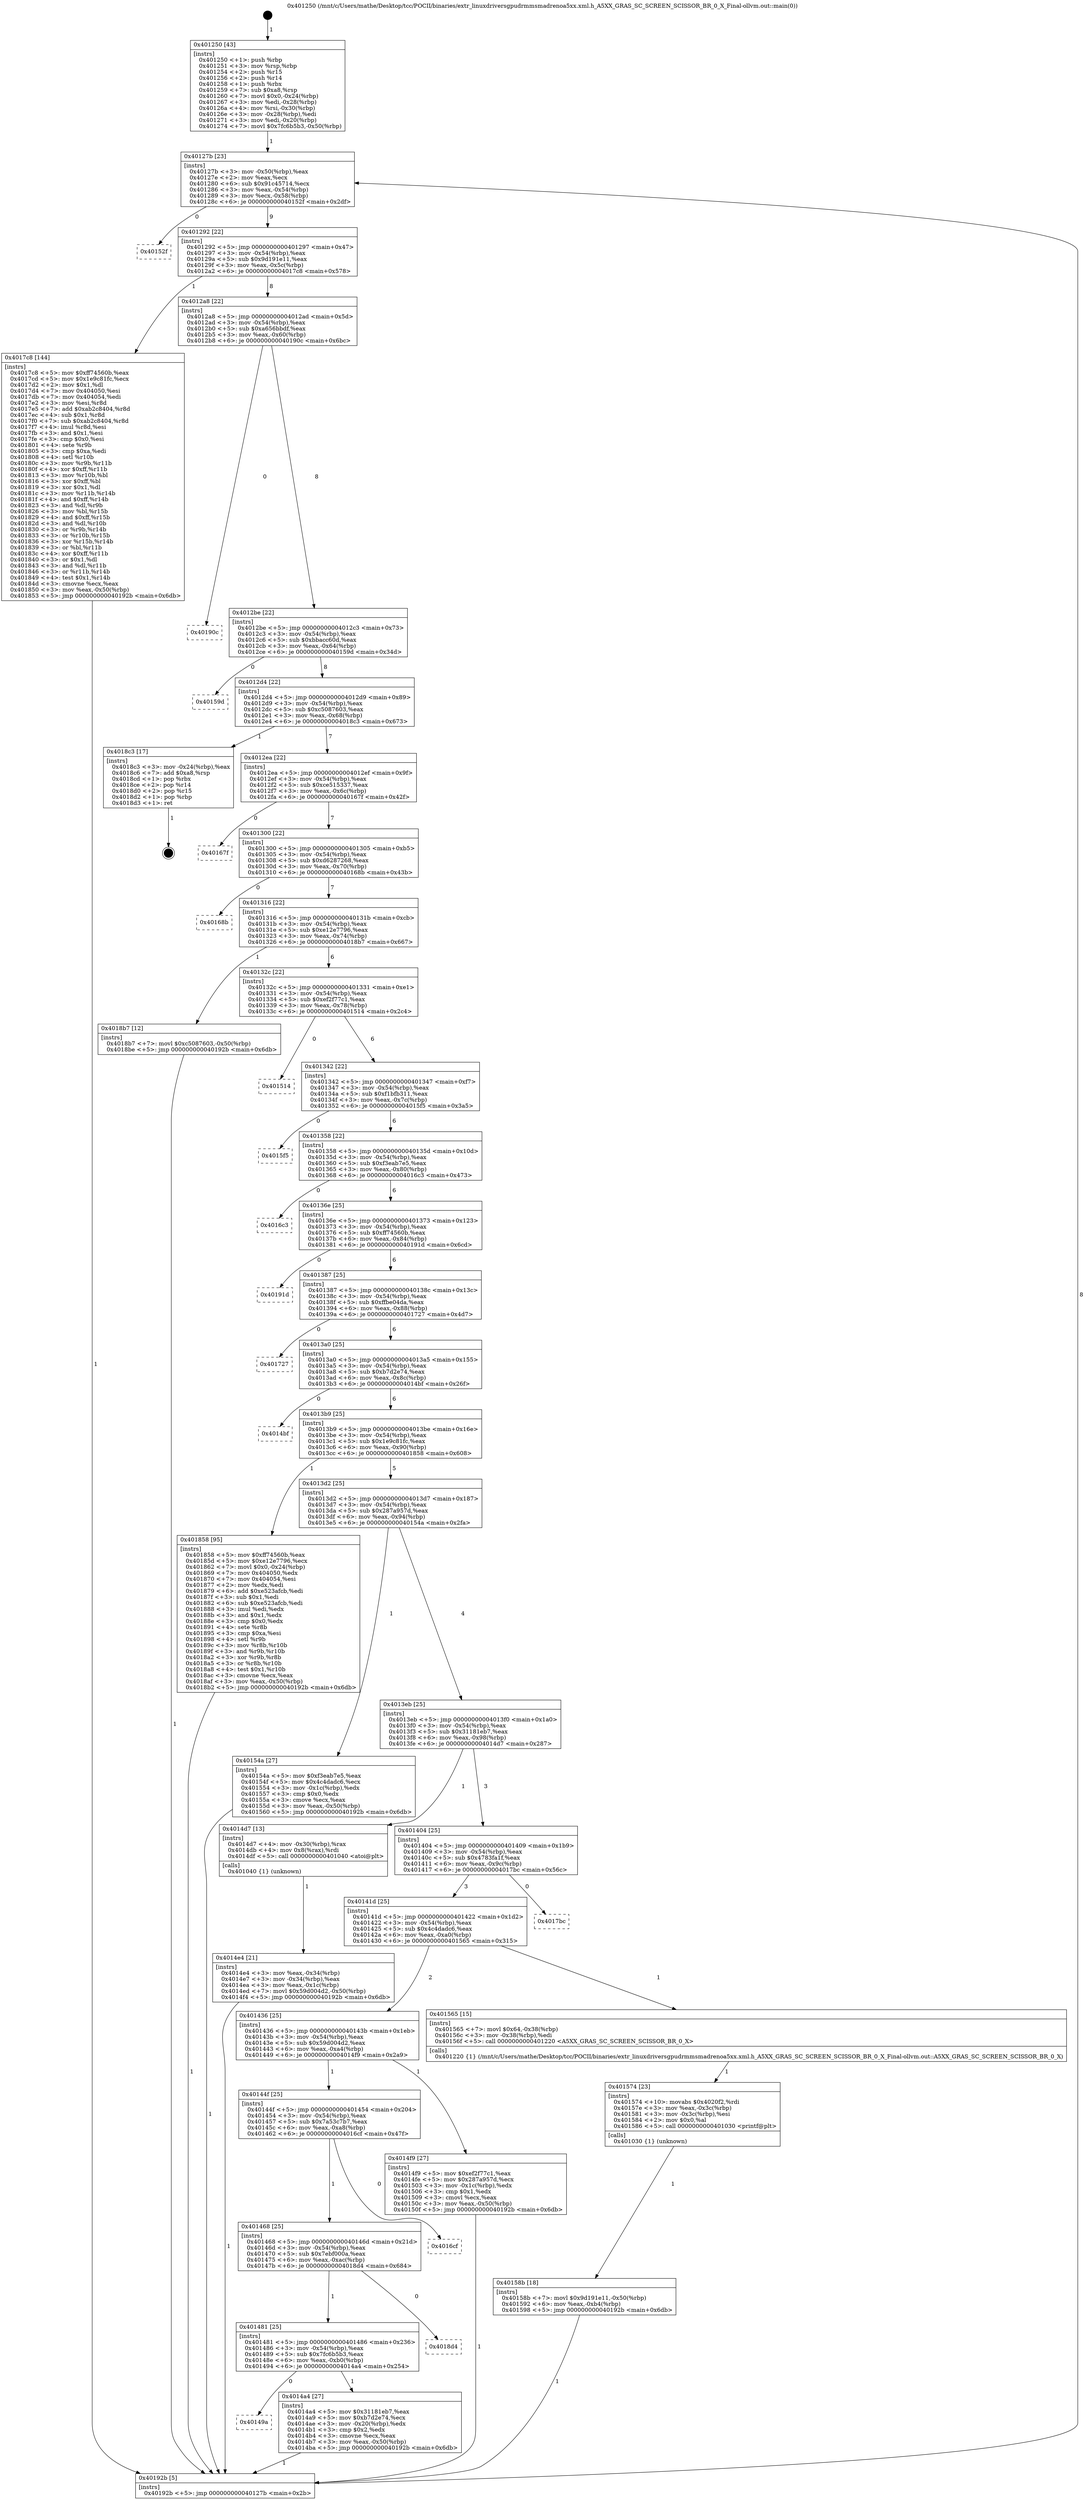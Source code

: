digraph "0x401250" {
  label = "0x401250 (/mnt/c/Users/mathe/Desktop/tcc/POCII/binaries/extr_linuxdriversgpudrmmsmadrenoa5xx.xml.h_A5XX_GRAS_SC_SCREEN_SCISSOR_BR_0_X_Final-ollvm.out::main(0))"
  labelloc = "t"
  node[shape=record]

  Entry [label="",width=0.3,height=0.3,shape=circle,fillcolor=black,style=filled]
  "0x40127b" [label="{
     0x40127b [23]\l
     | [instrs]\l
     &nbsp;&nbsp;0x40127b \<+3\>: mov -0x50(%rbp),%eax\l
     &nbsp;&nbsp;0x40127e \<+2\>: mov %eax,%ecx\l
     &nbsp;&nbsp;0x401280 \<+6\>: sub $0x91c45714,%ecx\l
     &nbsp;&nbsp;0x401286 \<+3\>: mov %eax,-0x54(%rbp)\l
     &nbsp;&nbsp;0x401289 \<+3\>: mov %ecx,-0x58(%rbp)\l
     &nbsp;&nbsp;0x40128c \<+6\>: je 000000000040152f \<main+0x2df\>\l
  }"]
  "0x40152f" [label="{
     0x40152f\l
  }", style=dashed]
  "0x401292" [label="{
     0x401292 [22]\l
     | [instrs]\l
     &nbsp;&nbsp;0x401292 \<+5\>: jmp 0000000000401297 \<main+0x47\>\l
     &nbsp;&nbsp;0x401297 \<+3\>: mov -0x54(%rbp),%eax\l
     &nbsp;&nbsp;0x40129a \<+5\>: sub $0x9d191e11,%eax\l
     &nbsp;&nbsp;0x40129f \<+3\>: mov %eax,-0x5c(%rbp)\l
     &nbsp;&nbsp;0x4012a2 \<+6\>: je 00000000004017c8 \<main+0x578\>\l
  }"]
  Exit [label="",width=0.3,height=0.3,shape=circle,fillcolor=black,style=filled,peripheries=2]
  "0x4017c8" [label="{
     0x4017c8 [144]\l
     | [instrs]\l
     &nbsp;&nbsp;0x4017c8 \<+5\>: mov $0xff74560b,%eax\l
     &nbsp;&nbsp;0x4017cd \<+5\>: mov $0x1e9c81fc,%ecx\l
     &nbsp;&nbsp;0x4017d2 \<+2\>: mov $0x1,%dl\l
     &nbsp;&nbsp;0x4017d4 \<+7\>: mov 0x404050,%esi\l
     &nbsp;&nbsp;0x4017db \<+7\>: mov 0x404054,%edi\l
     &nbsp;&nbsp;0x4017e2 \<+3\>: mov %esi,%r8d\l
     &nbsp;&nbsp;0x4017e5 \<+7\>: add $0xab2c8404,%r8d\l
     &nbsp;&nbsp;0x4017ec \<+4\>: sub $0x1,%r8d\l
     &nbsp;&nbsp;0x4017f0 \<+7\>: sub $0xab2c8404,%r8d\l
     &nbsp;&nbsp;0x4017f7 \<+4\>: imul %r8d,%esi\l
     &nbsp;&nbsp;0x4017fb \<+3\>: and $0x1,%esi\l
     &nbsp;&nbsp;0x4017fe \<+3\>: cmp $0x0,%esi\l
     &nbsp;&nbsp;0x401801 \<+4\>: sete %r9b\l
     &nbsp;&nbsp;0x401805 \<+3\>: cmp $0xa,%edi\l
     &nbsp;&nbsp;0x401808 \<+4\>: setl %r10b\l
     &nbsp;&nbsp;0x40180c \<+3\>: mov %r9b,%r11b\l
     &nbsp;&nbsp;0x40180f \<+4\>: xor $0xff,%r11b\l
     &nbsp;&nbsp;0x401813 \<+3\>: mov %r10b,%bl\l
     &nbsp;&nbsp;0x401816 \<+3\>: xor $0xff,%bl\l
     &nbsp;&nbsp;0x401819 \<+3\>: xor $0x1,%dl\l
     &nbsp;&nbsp;0x40181c \<+3\>: mov %r11b,%r14b\l
     &nbsp;&nbsp;0x40181f \<+4\>: and $0xff,%r14b\l
     &nbsp;&nbsp;0x401823 \<+3\>: and %dl,%r9b\l
     &nbsp;&nbsp;0x401826 \<+3\>: mov %bl,%r15b\l
     &nbsp;&nbsp;0x401829 \<+4\>: and $0xff,%r15b\l
     &nbsp;&nbsp;0x40182d \<+3\>: and %dl,%r10b\l
     &nbsp;&nbsp;0x401830 \<+3\>: or %r9b,%r14b\l
     &nbsp;&nbsp;0x401833 \<+3\>: or %r10b,%r15b\l
     &nbsp;&nbsp;0x401836 \<+3\>: xor %r15b,%r14b\l
     &nbsp;&nbsp;0x401839 \<+3\>: or %bl,%r11b\l
     &nbsp;&nbsp;0x40183c \<+4\>: xor $0xff,%r11b\l
     &nbsp;&nbsp;0x401840 \<+3\>: or $0x1,%dl\l
     &nbsp;&nbsp;0x401843 \<+3\>: and %dl,%r11b\l
     &nbsp;&nbsp;0x401846 \<+3\>: or %r11b,%r14b\l
     &nbsp;&nbsp;0x401849 \<+4\>: test $0x1,%r14b\l
     &nbsp;&nbsp;0x40184d \<+3\>: cmovne %ecx,%eax\l
     &nbsp;&nbsp;0x401850 \<+3\>: mov %eax,-0x50(%rbp)\l
     &nbsp;&nbsp;0x401853 \<+5\>: jmp 000000000040192b \<main+0x6db\>\l
  }"]
  "0x4012a8" [label="{
     0x4012a8 [22]\l
     | [instrs]\l
     &nbsp;&nbsp;0x4012a8 \<+5\>: jmp 00000000004012ad \<main+0x5d\>\l
     &nbsp;&nbsp;0x4012ad \<+3\>: mov -0x54(%rbp),%eax\l
     &nbsp;&nbsp;0x4012b0 \<+5\>: sub $0xa656bbdf,%eax\l
     &nbsp;&nbsp;0x4012b5 \<+3\>: mov %eax,-0x60(%rbp)\l
     &nbsp;&nbsp;0x4012b8 \<+6\>: je 000000000040190c \<main+0x6bc\>\l
  }"]
  "0x40158b" [label="{
     0x40158b [18]\l
     | [instrs]\l
     &nbsp;&nbsp;0x40158b \<+7\>: movl $0x9d191e11,-0x50(%rbp)\l
     &nbsp;&nbsp;0x401592 \<+6\>: mov %eax,-0xb4(%rbp)\l
     &nbsp;&nbsp;0x401598 \<+5\>: jmp 000000000040192b \<main+0x6db\>\l
  }"]
  "0x40190c" [label="{
     0x40190c\l
  }", style=dashed]
  "0x4012be" [label="{
     0x4012be [22]\l
     | [instrs]\l
     &nbsp;&nbsp;0x4012be \<+5\>: jmp 00000000004012c3 \<main+0x73\>\l
     &nbsp;&nbsp;0x4012c3 \<+3\>: mov -0x54(%rbp),%eax\l
     &nbsp;&nbsp;0x4012c6 \<+5\>: sub $0xbbacc60d,%eax\l
     &nbsp;&nbsp;0x4012cb \<+3\>: mov %eax,-0x64(%rbp)\l
     &nbsp;&nbsp;0x4012ce \<+6\>: je 000000000040159d \<main+0x34d\>\l
  }"]
  "0x401574" [label="{
     0x401574 [23]\l
     | [instrs]\l
     &nbsp;&nbsp;0x401574 \<+10\>: movabs $0x4020f2,%rdi\l
     &nbsp;&nbsp;0x40157e \<+3\>: mov %eax,-0x3c(%rbp)\l
     &nbsp;&nbsp;0x401581 \<+3\>: mov -0x3c(%rbp),%esi\l
     &nbsp;&nbsp;0x401584 \<+2\>: mov $0x0,%al\l
     &nbsp;&nbsp;0x401586 \<+5\>: call 0000000000401030 \<printf@plt\>\l
     | [calls]\l
     &nbsp;&nbsp;0x401030 \{1\} (unknown)\l
  }"]
  "0x40159d" [label="{
     0x40159d\l
  }", style=dashed]
  "0x4012d4" [label="{
     0x4012d4 [22]\l
     | [instrs]\l
     &nbsp;&nbsp;0x4012d4 \<+5\>: jmp 00000000004012d9 \<main+0x89\>\l
     &nbsp;&nbsp;0x4012d9 \<+3\>: mov -0x54(%rbp),%eax\l
     &nbsp;&nbsp;0x4012dc \<+5\>: sub $0xc5087603,%eax\l
     &nbsp;&nbsp;0x4012e1 \<+3\>: mov %eax,-0x68(%rbp)\l
     &nbsp;&nbsp;0x4012e4 \<+6\>: je 00000000004018c3 \<main+0x673\>\l
  }"]
  "0x4014e4" [label="{
     0x4014e4 [21]\l
     | [instrs]\l
     &nbsp;&nbsp;0x4014e4 \<+3\>: mov %eax,-0x34(%rbp)\l
     &nbsp;&nbsp;0x4014e7 \<+3\>: mov -0x34(%rbp),%eax\l
     &nbsp;&nbsp;0x4014ea \<+3\>: mov %eax,-0x1c(%rbp)\l
     &nbsp;&nbsp;0x4014ed \<+7\>: movl $0x59d004d2,-0x50(%rbp)\l
     &nbsp;&nbsp;0x4014f4 \<+5\>: jmp 000000000040192b \<main+0x6db\>\l
  }"]
  "0x4018c3" [label="{
     0x4018c3 [17]\l
     | [instrs]\l
     &nbsp;&nbsp;0x4018c3 \<+3\>: mov -0x24(%rbp),%eax\l
     &nbsp;&nbsp;0x4018c6 \<+7\>: add $0xa8,%rsp\l
     &nbsp;&nbsp;0x4018cd \<+1\>: pop %rbx\l
     &nbsp;&nbsp;0x4018ce \<+2\>: pop %r14\l
     &nbsp;&nbsp;0x4018d0 \<+2\>: pop %r15\l
     &nbsp;&nbsp;0x4018d2 \<+1\>: pop %rbp\l
     &nbsp;&nbsp;0x4018d3 \<+1\>: ret\l
  }"]
  "0x4012ea" [label="{
     0x4012ea [22]\l
     | [instrs]\l
     &nbsp;&nbsp;0x4012ea \<+5\>: jmp 00000000004012ef \<main+0x9f\>\l
     &nbsp;&nbsp;0x4012ef \<+3\>: mov -0x54(%rbp),%eax\l
     &nbsp;&nbsp;0x4012f2 \<+5\>: sub $0xce515337,%eax\l
     &nbsp;&nbsp;0x4012f7 \<+3\>: mov %eax,-0x6c(%rbp)\l
     &nbsp;&nbsp;0x4012fa \<+6\>: je 000000000040167f \<main+0x42f\>\l
  }"]
  "0x401250" [label="{
     0x401250 [43]\l
     | [instrs]\l
     &nbsp;&nbsp;0x401250 \<+1\>: push %rbp\l
     &nbsp;&nbsp;0x401251 \<+3\>: mov %rsp,%rbp\l
     &nbsp;&nbsp;0x401254 \<+2\>: push %r15\l
     &nbsp;&nbsp;0x401256 \<+2\>: push %r14\l
     &nbsp;&nbsp;0x401258 \<+1\>: push %rbx\l
     &nbsp;&nbsp;0x401259 \<+7\>: sub $0xa8,%rsp\l
     &nbsp;&nbsp;0x401260 \<+7\>: movl $0x0,-0x24(%rbp)\l
     &nbsp;&nbsp;0x401267 \<+3\>: mov %edi,-0x28(%rbp)\l
     &nbsp;&nbsp;0x40126a \<+4\>: mov %rsi,-0x30(%rbp)\l
     &nbsp;&nbsp;0x40126e \<+3\>: mov -0x28(%rbp),%edi\l
     &nbsp;&nbsp;0x401271 \<+3\>: mov %edi,-0x20(%rbp)\l
     &nbsp;&nbsp;0x401274 \<+7\>: movl $0x7fc6b5b3,-0x50(%rbp)\l
  }"]
  "0x40167f" [label="{
     0x40167f\l
  }", style=dashed]
  "0x401300" [label="{
     0x401300 [22]\l
     | [instrs]\l
     &nbsp;&nbsp;0x401300 \<+5\>: jmp 0000000000401305 \<main+0xb5\>\l
     &nbsp;&nbsp;0x401305 \<+3\>: mov -0x54(%rbp),%eax\l
     &nbsp;&nbsp;0x401308 \<+5\>: sub $0xd6287268,%eax\l
     &nbsp;&nbsp;0x40130d \<+3\>: mov %eax,-0x70(%rbp)\l
     &nbsp;&nbsp;0x401310 \<+6\>: je 000000000040168b \<main+0x43b\>\l
  }"]
  "0x40192b" [label="{
     0x40192b [5]\l
     | [instrs]\l
     &nbsp;&nbsp;0x40192b \<+5\>: jmp 000000000040127b \<main+0x2b\>\l
  }"]
  "0x40168b" [label="{
     0x40168b\l
  }", style=dashed]
  "0x401316" [label="{
     0x401316 [22]\l
     | [instrs]\l
     &nbsp;&nbsp;0x401316 \<+5\>: jmp 000000000040131b \<main+0xcb\>\l
     &nbsp;&nbsp;0x40131b \<+3\>: mov -0x54(%rbp),%eax\l
     &nbsp;&nbsp;0x40131e \<+5\>: sub $0xe12e7796,%eax\l
     &nbsp;&nbsp;0x401323 \<+3\>: mov %eax,-0x74(%rbp)\l
     &nbsp;&nbsp;0x401326 \<+6\>: je 00000000004018b7 \<main+0x667\>\l
  }"]
  "0x40149a" [label="{
     0x40149a\l
  }", style=dashed]
  "0x4018b7" [label="{
     0x4018b7 [12]\l
     | [instrs]\l
     &nbsp;&nbsp;0x4018b7 \<+7\>: movl $0xc5087603,-0x50(%rbp)\l
     &nbsp;&nbsp;0x4018be \<+5\>: jmp 000000000040192b \<main+0x6db\>\l
  }"]
  "0x40132c" [label="{
     0x40132c [22]\l
     | [instrs]\l
     &nbsp;&nbsp;0x40132c \<+5\>: jmp 0000000000401331 \<main+0xe1\>\l
     &nbsp;&nbsp;0x401331 \<+3\>: mov -0x54(%rbp),%eax\l
     &nbsp;&nbsp;0x401334 \<+5\>: sub $0xef2f77c1,%eax\l
     &nbsp;&nbsp;0x401339 \<+3\>: mov %eax,-0x78(%rbp)\l
     &nbsp;&nbsp;0x40133c \<+6\>: je 0000000000401514 \<main+0x2c4\>\l
  }"]
  "0x4014a4" [label="{
     0x4014a4 [27]\l
     | [instrs]\l
     &nbsp;&nbsp;0x4014a4 \<+5\>: mov $0x31181eb7,%eax\l
     &nbsp;&nbsp;0x4014a9 \<+5\>: mov $0xb7d2e74,%ecx\l
     &nbsp;&nbsp;0x4014ae \<+3\>: mov -0x20(%rbp),%edx\l
     &nbsp;&nbsp;0x4014b1 \<+3\>: cmp $0x2,%edx\l
     &nbsp;&nbsp;0x4014b4 \<+3\>: cmovne %ecx,%eax\l
     &nbsp;&nbsp;0x4014b7 \<+3\>: mov %eax,-0x50(%rbp)\l
     &nbsp;&nbsp;0x4014ba \<+5\>: jmp 000000000040192b \<main+0x6db\>\l
  }"]
  "0x401514" [label="{
     0x401514\l
  }", style=dashed]
  "0x401342" [label="{
     0x401342 [22]\l
     | [instrs]\l
     &nbsp;&nbsp;0x401342 \<+5\>: jmp 0000000000401347 \<main+0xf7\>\l
     &nbsp;&nbsp;0x401347 \<+3\>: mov -0x54(%rbp),%eax\l
     &nbsp;&nbsp;0x40134a \<+5\>: sub $0xf1bfb311,%eax\l
     &nbsp;&nbsp;0x40134f \<+3\>: mov %eax,-0x7c(%rbp)\l
     &nbsp;&nbsp;0x401352 \<+6\>: je 00000000004015f5 \<main+0x3a5\>\l
  }"]
  "0x401481" [label="{
     0x401481 [25]\l
     | [instrs]\l
     &nbsp;&nbsp;0x401481 \<+5\>: jmp 0000000000401486 \<main+0x236\>\l
     &nbsp;&nbsp;0x401486 \<+3\>: mov -0x54(%rbp),%eax\l
     &nbsp;&nbsp;0x401489 \<+5\>: sub $0x7fc6b5b3,%eax\l
     &nbsp;&nbsp;0x40148e \<+6\>: mov %eax,-0xb0(%rbp)\l
     &nbsp;&nbsp;0x401494 \<+6\>: je 00000000004014a4 \<main+0x254\>\l
  }"]
  "0x4015f5" [label="{
     0x4015f5\l
  }", style=dashed]
  "0x401358" [label="{
     0x401358 [22]\l
     | [instrs]\l
     &nbsp;&nbsp;0x401358 \<+5\>: jmp 000000000040135d \<main+0x10d\>\l
     &nbsp;&nbsp;0x40135d \<+3\>: mov -0x54(%rbp),%eax\l
     &nbsp;&nbsp;0x401360 \<+5\>: sub $0xf3eab7e5,%eax\l
     &nbsp;&nbsp;0x401365 \<+3\>: mov %eax,-0x80(%rbp)\l
     &nbsp;&nbsp;0x401368 \<+6\>: je 00000000004016c3 \<main+0x473\>\l
  }"]
  "0x4018d4" [label="{
     0x4018d4\l
  }", style=dashed]
  "0x4016c3" [label="{
     0x4016c3\l
  }", style=dashed]
  "0x40136e" [label="{
     0x40136e [25]\l
     | [instrs]\l
     &nbsp;&nbsp;0x40136e \<+5\>: jmp 0000000000401373 \<main+0x123\>\l
     &nbsp;&nbsp;0x401373 \<+3\>: mov -0x54(%rbp),%eax\l
     &nbsp;&nbsp;0x401376 \<+5\>: sub $0xff74560b,%eax\l
     &nbsp;&nbsp;0x40137b \<+6\>: mov %eax,-0x84(%rbp)\l
     &nbsp;&nbsp;0x401381 \<+6\>: je 000000000040191d \<main+0x6cd\>\l
  }"]
  "0x401468" [label="{
     0x401468 [25]\l
     | [instrs]\l
     &nbsp;&nbsp;0x401468 \<+5\>: jmp 000000000040146d \<main+0x21d\>\l
     &nbsp;&nbsp;0x40146d \<+3\>: mov -0x54(%rbp),%eax\l
     &nbsp;&nbsp;0x401470 \<+5\>: sub $0x7ebf000a,%eax\l
     &nbsp;&nbsp;0x401475 \<+6\>: mov %eax,-0xac(%rbp)\l
     &nbsp;&nbsp;0x40147b \<+6\>: je 00000000004018d4 \<main+0x684\>\l
  }"]
  "0x40191d" [label="{
     0x40191d\l
  }", style=dashed]
  "0x401387" [label="{
     0x401387 [25]\l
     | [instrs]\l
     &nbsp;&nbsp;0x401387 \<+5\>: jmp 000000000040138c \<main+0x13c\>\l
     &nbsp;&nbsp;0x40138c \<+3\>: mov -0x54(%rbp),%eax\l
     &nbsp;&nbsp;0x40138f \<+5\>: sub $0xffbe04da,%eax\l
     &nbsp;&nbsp;0x401394 \<+6\>: mov %eax,-0x88(%rbp)\l
     &nbsp;&nbsp;0x40139a \<+6\>: je 0000000000401727 \<main+0x4d7\>\l
  }"]
  "0x4016cf" [label="{
     0x4016cf\l
  }", style=dashed]
  "0x401727" [label="{
     0x401727\l
  }", style=dashed]
  "0x4013a0" [label="{
     0x4013a0 [25]\l
     | [instrs]\l
     &nbsp;&nbsp;0x4013a0 \<+5\>: jmp 00000000004013a5 \<main+0x155\>\l
     &nbsp;&nbsp;0x4013a5 \<+3\>: mov -0x54(%rbp),%eax\l
     &nbsp;&nbsp;0x4013a8 \<+5\>: sub $0xb7d2e74,%eax\l
     &nbsp;&nbsp;0x4013ad \<+6\>: mov %eax,-0x8c(%rbp)\l
     &nbsp;&nbsp;0x4013b3 \<+6\>: je 00000000004014bf \<main+0x26f\>\l
  }"]
  "0x40144f" [label="{
     0x40144f [25]\l
     | [instrs]\l
     &nbsp;&nbsp;0x40144f \<+5\>: jmp 0000000000401454 \<main+0x204\>\l
     &nbsp;&nbsp;0x401454 \<+3\>: mov -0x54(%rbp),%eax\l
     &nbsp;&nbsp;0x401457 \<+5\>: sub $0x7a53c7b7,%eax\l
     &nbsp;&nbsp;0x40145c \<+6\>: mov %eax,-0xa8(%rbp)\l
     &nbsp;&nbsp;0x401462 \<+6\>: je 00000000004016cf \<main+0x47f\>\l
  }"]
  "0x4014bf" [label="{
     0x4014bf\l
  }", style=dashed]
  "0x4013b9" [label="{
     0x4013b9 [25]\l
     | [instrs]\l
     &nbsp;&nbsp;0x4013b9 \<+5\>: jmp 00000000004013be \<main+0x16e\>\l
     &nbsp;&nbsp;0x4013be \<+3\>: mov -0x54(%rbp),%eax\l
     &nbsp;&nbsp;0x4013c1 \<+5\>: sub $0x1e9c81fc,%eax\l
     &nbsp;&nbsp;0x4013c6 \<+6\>: mov %eax,-0x90(%rbp)\l
     &nbsp;&nbsp;0x4013cc \<+6\>: je 0000000000401858 \<main+0x608\>\l
  }"]
  "0x4014f9" [label="{
     0x4014f9 [27]\l
     | [instrs]\l
     &nbsp;&nbsp;0x4014f9 \<+5\>: mov $0xef2f77c1,%eax\l
     &nbsp;&nbsp;0x4014fe \<+5\>: mov $0x287a957d,%ecx\l
     &nbsp;&nbsp;0x401503 \<+3\>: mov -0x1c(%rbp),%edx\l
     &nbsp;&nbsp;0x401506 \<+3\>: cmp $0x1,%edx\l
     &nbsp;&nbsp;0x401509 \<+3\>: cmovl %ecx,%eax\l
     &nbsp;&nbsp;0x40150c \<+3\>: mov %eax,-0x50(%rbp)\l
     &nbsp;&nbsp;0x40150f \<+5\>: jmp 000000000040192b \<main+0x6db\>\l
  }"]
  "0x401858" [label="{
     0x401858 [95]\l
     | [instrs]\l
     &nbsp;&nbsp;0x401858 \<+5\>: mov $0xff74560b,%eax\l
     &nbsp;&nbsp;0x40185d \<+5\>: mov $0xe12e7796,%ecx\l
     &nbsp;&nbsp;0x401862 \<+7\>: movl $0x0,-0x24(%rbp)\l
     &nbsp;&nbsp;0x401869 \<+7\>: mov 0x404050,%edx\l
     &nbsp;&nbsp;0x401870 \<+7\>: mov 0x404054,%esi\l
     &nbsp;&nbsp;0x401877 \<+2\>: mov %edx,%edi\l
     &nbsp;&nbsp;0x401879 \<+6\>: add $0xe523afcb,%edi\l
     &nbsp;&nbsp;0x40187f \<+3\>: sub $0x1,%edi\l
     &nbsp;&nbsp;0x401882 \<+6\>: sub $0xe523afcb,%edi\l
     &nbsp;&nbsp;0x401888 \<+3\>: imul %edi,%edx\l
     &nbsp;&nbsp;0x40188b \<+3\>: and $0x1,%edx\l
     &nbsp;&nbsp;0x40188e \<+3\>: cmp $0x0,%edx\l
     &nbsp;&nbsp;0x401891 \<+4\>: sete %r8b\l
     &nbsp;&nbsp;0x401895 \<+3\>: cmp $0xa,%esi\l
     &nbsp;&nbsp;0x401898 \<+4\>: setl %r9b\l
     &nbsp;&nbsp;0x40189c \<+3\>: mov %r8b,%r10b\l
     &nbsp;&nbsp;0x40189f \<+3\>: and %r9b,%r10b\l
     &nbsp;&nbsp;0x4018a2 \<+3\>: xor %r9b,%r8b\l
     &nbsp;&nbsp;0x4018a5 \<+3\>: or %r8b,%r10b\l
     &nbsp;&nbsp;0x4018a8 \<+4\>: test $0x1,%r10b\l
     &nbsp;&nbsp;0x4018ac \<+3\>: cmovne %ecx,%eax\l
     &nbsp;&nbsp;0x4018af \<+3\>: mov %eax,-0x50(%rbp)\l
     &nbsp;&nbsp;0x4018b2 \<+5\>: jmp 000000000040192b \<main+0x6db\>\l
  }"]
  "0x4013d2" [label="{
     0x4013d2 [25]\l
     | [instrs]\l
     &nbsp;&nbsp;0x4013d2 \<+5\>: jmp 00000000004013d7 \<main+0x187\>\l
     &nbsp;&nbsp;0x4013d7 \<+3\>: mov -0x54(%rbp),%eax\l
     &nbsp;&nbsp;0x4013da \<+5\>: sub $0x287a957d,%eax\l
     &nbsp;&nbsp;0x4013df \<+6\>: mov %eax,-0x94(%rbp)\l
     &nbsp;&nbsp;0x4013e5 \<+6\>: je 000000000040154a \<main+0x2fa\>\l
  }"]
  "0x401436" [label="{
     0x401436 [25]\l
     | [instrs]\l
     &nbsp;&nbsp;0x401436 \<+5\>: jmp 000000000040143b \<main+0x1eb\>\l
     &nbsp;&nbsp;0x40143b \<+3\>: mov -0x54(%rbp),%eax\l
     &nbsp;&nbsp;0x40143e \<+5\>: sub $0x59d004d2,%eax\l
     &nbsp;&nbsp;0x401443 \<+6\>: mov %eax,-0xa4(%rbp)\l
     &nbsp;&nbsp;0x401449 \<+6\>: je 00000000004014f9 \<main+0x2a9\>\l
  }"]
  "0x40154a" [label="{
     0x40154a [27]\l
     | [instrs]\l
     &nbsp;&nbsp;0x40154a \<+5\>: mov $0xf3eab7e5,%eax\l
     &nbsp;&nbsp;0x40154f \<+5\>: mov $0x4c4dadc6,%ecx\l
     &nbsp;&nbsp;0x401554 \<+3\>: mov -0x1c(%rbp),%edx\l
     &nbsp;&nbsp;0x401557 \<+3\>: cmp $0x0,%edx\l
     &nbsp;&nbsp;0x40155a \<+3\>: cmove %ecx,%eax\l
     &nbsp;&nbsp;0x40155d \<+3\>: mov %eax,-0x50(%rbp)\l
     &nbsp;&nbsp;0x401560 \<+5\>: jmp 000000000040192b \<main+0x6db\>\l
  }"]
  "0x4013eb" [label="{
     0x4013eb [25]\l
     | [instrs]\l
     &nbsp;&nbsp;0x4013eb \<+5\>: jmp 00000000004013f0 \<main+0x1a0\>\l
     &nbsp;&nbsp;0x4013f0 \<+3\>: mov -0x54(%rbp),%eax\l
     &nbsp;&nbsp;0x4013f3 \<+5\>: sub $0x31181eb7,%eax\l
     &nbsp;&nbsp;0x4013f8 \<+6\>: mov %eax,-0x98(%rbp)\l
     &nbsp;&nbsp;0x4013fe \<+6\>: je 00000000004014d7 \<main+0x287\>\l
  }"]
  "0x401565" [label="{
     0x401565 [15]\l
     | [instrs]\l
     &nbsp;&nbsp;0x401565 \<+7\>: movl $0x64,-0x38(%rbp)\l
     &nbsp;&nbsp;0x40156c \<+3\>: mov -0x38(%rbp),%edi\l
     &nbsp;&nbsp;0x40156f \<+5\>: call 0000000000401220 \<A5XX_GRAS_SC_SCREEN_SCISSOR_BR_0_X\>\l
     | [calls]\l
     &nbsp;&nbsp;0x401220 \{1\} (/mnt/c/Users/mathe/Desktop/tcc/POCII/binaries/extr_linuxdriversgpudrmmsmadrenoa5xx.xml.h_A5XX_GRAS_SC_SCREEN_SCISSOR_BR_0_X_Final-ollvm.out::A5XX_GRAS_SC_SCREEN_SCISSOR_BR_0_X)\l
  }"]
  "0x4014d7" [label="{
     0x4014d7 [13]\l
     | [instrs]\l
     &nbsp;&nbsp;0x4014d7 \<+4\>: mov -0x30(%rbp),%rax\l
     &nbsp;&nbsp;0x4014db \<+4\>: mov 0x8(%rax),%rdi\l
     &nbsp;&nbsp;0x4014df \<+5\>: call 0000000000401040 \<atoi@plt\>\l
     | [calls]\l
     &nbsp;&nbsp;0x401040 \{1\} (unknown)\l
  }"]
  "0x401404" [label="{
     0x401404 [25]\l
     | [instrs]\l
     &nbsp;&nbsp;0x401404 \<+5\>: jmp 0000000000401409 \<main+0x1b9\>\l
     &nbsp;&nbsp;0x401409 \<+3\>: mov -0x54(%rbp),%eax\l
     &nbsp;&nbsp;0x40140c \<+5\>: sub $0x4783fa1f,%eax\l
     &nbsp;&nbsp;0x401411 \<+6\>: mov %eax,-0x9c(%rbp)\l
     &nbsp;&nbsp;0x401417 \<+6\>: je 00000000004017bc \<main+0x56c\>\l
  }"]
  "0x40141d" [label="{
     0x40141d [25]\l
     | [instrs]\l
     &nbsp;&nbsp;0x40141d \<+5\>: jmp 0000000000401422 \<main+0x1d2\>\l
     &nbsp;&nbsp;0x401422 \<+3\>: mov -0x54(%rbp),%eax\l
     &nbsp;&nbsp;0x401425 \<+5\>: sub $0x4c4dadc6,%eax\l
     &nbsp;&nbsp;0x40142a \<+6\>: mov %eax,-0xa0(%rbp)\l
     &nbsp;&nbsp;0x401430 \<+6\>: je 0000000000401565 \<main+0x315\>\l
  }"]
  "0x4017bc" [label="{
     0x4017bc\l
  }", style=dashed]
  Entry -> "0x401250" [label=" 1"]
  "0x40127b" -> "0x40152f" [label=" 0"]
  "0x40127b" -> "0x401292" [label=" 9"]
  "0x4018c3" -> Exit [label=" 1"]
  "0x401292" -> "0x4017c8" [label=" 1"]
  "0x401292" -> "0x4012a8" [label=" 8"]
  "0x4018b7" -> "0x40192b" [label=" 1"]
  "0x4012a8" -> "0x40190c" [label=" 0"]
  "0x4012a8" -> "0x4012be" [label=" 8"]
  "0x401858" -> "0x40192b" [label=" 1"]
  "0x4012be" -> "0x40159d" [label=" 0"]
  "0x4012be" -> "0x4012d4" [label=" 8"]
  "0x4017c8" -> "0x40192b" [label=" 1"]
  "0x4012d4" -> "0x4018c3" [label=" 1"]
  "0x4012d4" -> "0x4012ea" [label=" 7"]
  "0x40158b" -> "0x40192b" [label=" 1"]
  "0x4012ea" -> "0x40167f" [label=" 0"]
  "0x4012ea" -> "0x401300" [label=" 7"]
  "0x401574" -> "0x40158b" [label=" 1"]
  "0x401300" -> "0x40168b" [label=" 0"]
  "0x401300" -> "0x401316" [label=" 7"]
  "0x401565" -> "0x401574" [label=" 1"]
  "0x401316" -> "0x4018b7" [label=" 1"]
  "0x401316" -> "0x40132c" [label=" 6"]
  "0x40154a" -> "0x40192b" [label=" 1"]
  "0x40132c" -> "0x401514" [label=" 0"]
  "0x40132c" -> "0x401342" [label=" 6"]
  "0x4014f9" -> "0x40192b" [label=" 1"]
  "0x401342" -> "0x4015f5" [label=" 0"]
  "0x401342" -> "0x401358" [label=" 6"]
  "0x4014d7" -> "0x4014e4" [label=" 1"]
  "0x401358" -> "0x4016c3" [label=" 0"]
  "0x401358" -> "0x40136e" [label=" 6"]
  "0x40192b" -> "0x40127b" [label=" 8"]
  "0x40136e" -> "0x40191d" [label=" 0"]
  "0x40136e" -> "0x401387" [label=" 6"]
  "0x4014a4" -> "0x40192b" [label=" 1"]
  "0x401387" -> "0x401727" [label=" 0"]
  "0x401387" -> "0x4013a0" [label=" 6"]
  "0x401481" -> "0x40149a" [label=" 0"]
  "0x4013a0" -> "0x4014bf" [label=" 0"]
  "0x4013a0" -> "0x4013b9" [label=" 6"]
  "0x4014e4" -> "0x40192b" [label=" 1"]
  "0x4013b9" -> "0x401858" [label=" 1"]
  "0x4013b9" -> "0x4013d2" [label=" 5"]
  "0x401468" -> "0x401481" [label=" 1"]
  "0x4013d2" -> "0x40154a" [label=" 1"]
  "0x4013d2" -> "0x4013eb" [label=" 4"]
  "0x401250" -> "0x40127b" [label=" 1"]
  "0x4013eb" -> "0x4014d7" [label=" 1"]
  "0x4013eb" -> "0x401404" [label=" 3"]
  "0x40144f" -> "0x401468" [label=" 1"]
  "0x401404" -> "0x4017bc" [label=" 0"]
  "0x401404" -> "0x40141d" [label=" 3"]
  "0x40144f" -> "0x4016cf" [label=" 0"]
  "0x40141d" -> "0x401565" [label=" 1"]
  "0x40141d" -> "0x401436" [label=" 2"]
  "0x401468" -> "0x4018d4" [label=" 0"]
  "0x401436" -> "0x4014f9" [label=" 1"]
  "0x401436" -> "0x40144f" [label=" 1"]
  "0x401481" -> "0x4014a4" [label=" 1"]
}
